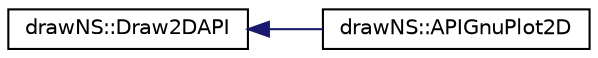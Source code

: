 digraph "Graphical Class Hierarchy"
{
  edge [fontname="Helvetica",fontsize="10",labelfontname="Helvetica",labelfontsize="10"];
  node [fontname="Helvetica",fontsize="10",shape=record];
  rankdir="LR";
  Node1 [label="drawNS::Draw2DAPI",height=0.2,width=0.4,color="black", fillcolor="white", style="filled",URL="$classdraw_n_s_1_1_draw2_d_a_p_i.html",tooltip="Abstract interface for drawing class Abstract class used as interface for 2D drawing class implementa..."];
  Node1 -> Node2 [dir="back",color="midnightblue",fontsize="10",style="solid",fontname="Helvetica"];
  Node2 [label="drawNS::APIGnuPlot2D",height=0.2,width=0.4,color="black", fillcolor="white", style="filled",URL="$classdraw_n_s_1_1_a_p_i_gnu_plot2_d.html",tooltip="Implementation drawing 2D class using gnuplot Class implements proxy between gnuplot and C++ code..."];
}
